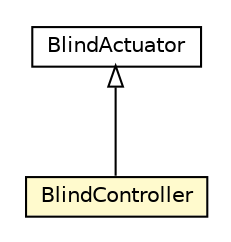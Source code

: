 #!/usr/local/bin/dot
#
# Class diagram 
# Generated by UMLGraph version R5_6-24-gf6e263 (http://www.umlgraph.org/)
#

digraph G {
	edge [fontname="Helvetica",fontsize=10,labelfontname="Helvetica",labelfontsize=10];
	node [fontname="Helvetica",fontsize=10,shape=plaintext];
	nodesep=0.25;
	ranksep=0.5;
	// org.universAAL.ontology.device.BlindActuator
	c2345648 [label=<<table title="org.universAAL.ontology.device.BlindActuator" border="0" cellborder="1" cellspacing="0" cellpadding="2" port="p" href="./BlindActuator.html">
		<tr><td><table border="0" cellspacing="0" cellpadding="1">
<tr><td align="center" balign="center"> BlindActuator </td></tr>
		</table></td></tr>
		</table>>, URL="./BlindActuator.html", fontname="Helvetica", fontcolor="black", fontsize=10.0];
	// org.universAAL.ontology.device.BlindController
	c2345661 [label=<<table title="org.universAAL.ontology.device.BlindController" border="0" cellborder="1" cellspacing="0" cellpadding="2" port="p" bgcolor="lemonChiffon" href="./BlindController.html">
		<tr><td><table border="0" cellspacing="0" cellpadding="1">
<tr><td align="center" balign="center"> BlindController </td></tr>
		</table></td></tr>
		</table>>, URL="./BlindController.html", fontname="Helvetica", fontcolor="black", fontsize=10.0];
	//org.universAAL.ontology.device.BlindController extends org.universAAL.ontology.device.BlindActuator
	c2345648:p -> c2345661:p [dir=back,arrowtail=empty];
}

